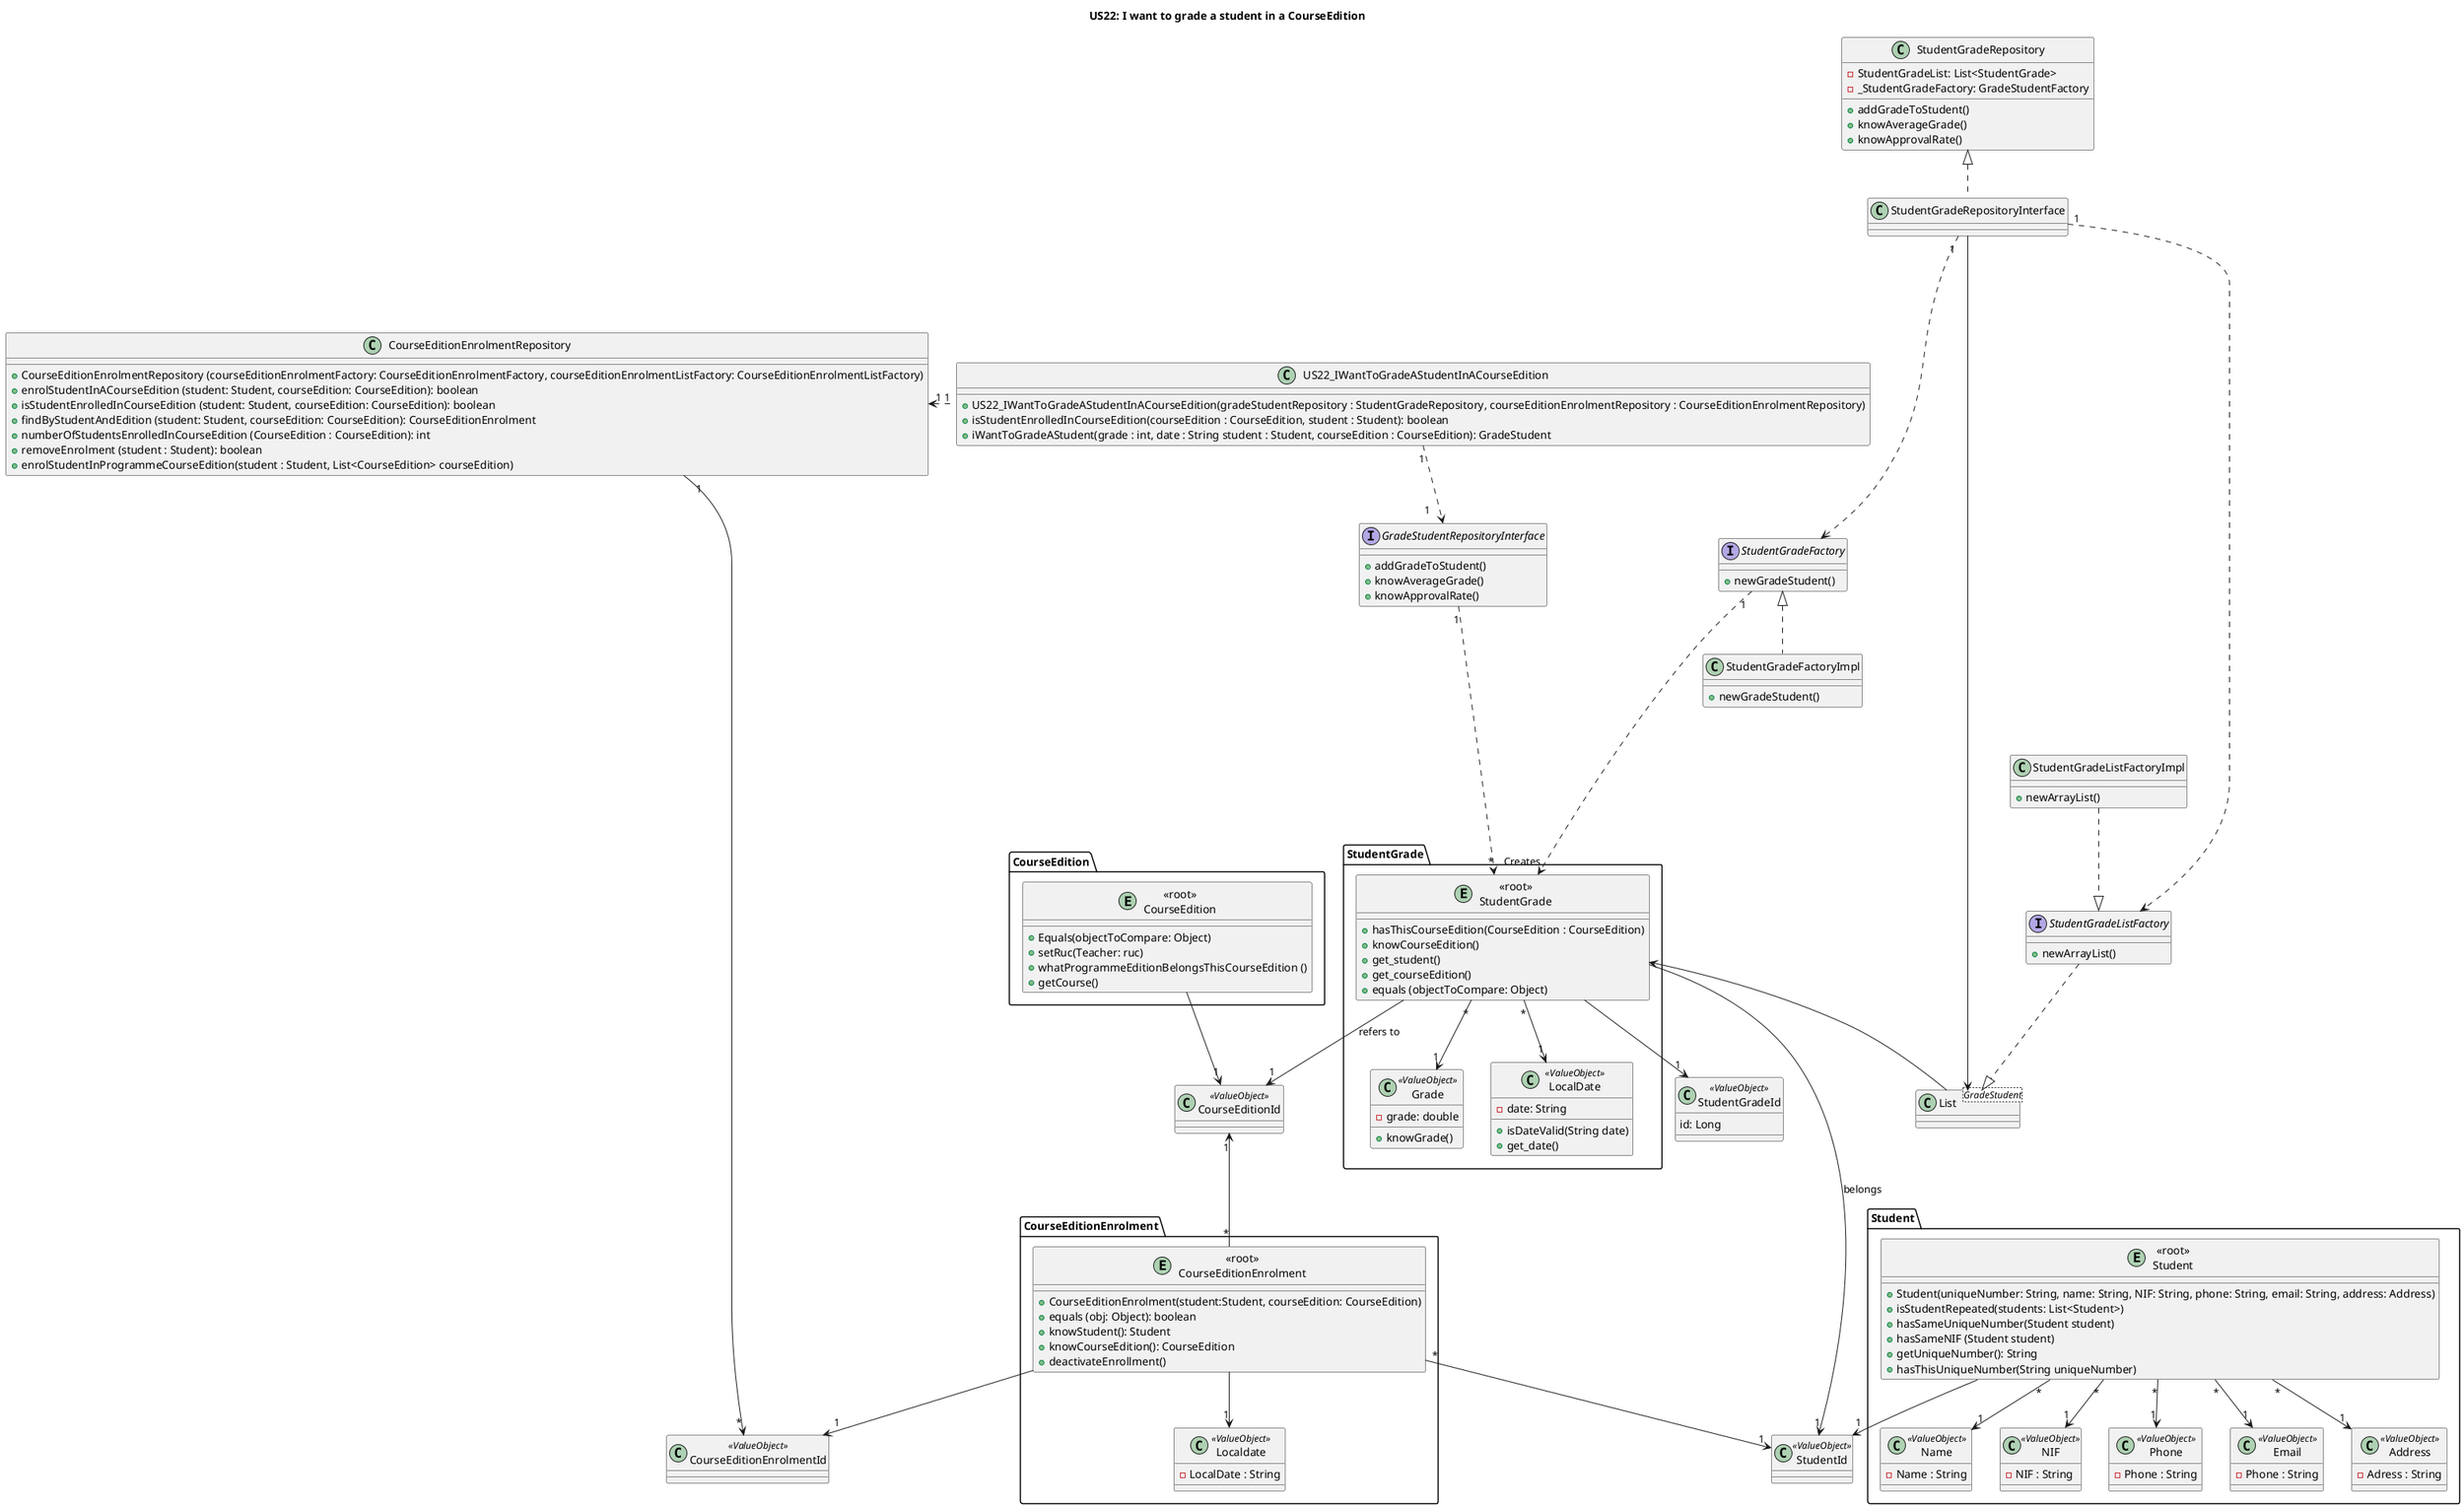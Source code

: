 @startuml
title US22: I want to grade a student in a CourseEdition
'left to right direction

class US22_IWantToGradeAStudentInACourseEdition {
    +US22_IWantToGradeAStudentInACourseEdition(gradeStudentRepository : StudentGradeRepository, courseEditionEnrolmentRepository : CourseEditionEnrolmentRepository)
    +isStudentEnrolledInCourseEdition(courseEdition : CourseEdition, student : Student): boolean
    +iWantToGradeAStudent(grade : int, date : String student : Student, courseEdition : CourseEdition): GradeStudent

}

class CourseEditionEnrolmentRepository {
    +CourseEditionEnrolmentRepository (courseEditionEnrolmentFactory: CourseEditionEnrolmentFactory, courseEditionEnrolmentListFactory: CourseEditionEnrolmentListFactory)
    +enrolStudentInACourseEdition (student: Student, courseEdition: CourseEdition): boolean
    +isStudentEnrolledInCourseEdition (student: Student, courseEdition: CourseEdition): boolean
    +findByStudentAndEdition (student: Student, courseEdition: CourseEdition): CourseEditionEnrolment
    +numberOfStudentsEnrolledInCourseEdition (CourseEdition : CourseEdition): int
    +removeEnrolment (student : Student): boolean
    +enrolStudentInProgrammeCourseEdition(student : Student, List<CourseEdition> courseEdition)
}


 class CourseEditionEnrolmentId <<ValueObject>> {

        }
package "CourseEditionEnrolment" {
entity "<<root>>\nCourseEditionEnrolment"  {
         +CourseEditionEnrolment(student:Student, courseEdition: CourseEdition)
         +equals (obj: Object): boolean
         +knowStudent(): Student
         +knowCourseEdition(): CourseEdition
         +deactivateEnrollment()

    }
    class Localdate <<ValueObject>> {
                    -LocalDate : String
                }
    }


class List<GradeStudent> {

}

package "StudentGrade" {
entity "<<root>>\nStudentGrade"  {
    +hasThisCourseEdition(CourseEdition : CourseEdition)
    +knowCourseEdition()
    +get_student()
    +get_courseEdition()
    +equals (objectToCompare: Object)

    }
    class Grade <<ValueObject>> {
        -grade: double
        +knowGrade()
    }
    class LocalDate <<ValueObject>> {
            -date: String
            +isDateValid(String date)
            +get_date()
        }
}

 class StudentGradeId <<ValueObject>> {
    id: Long
        }

class StudentGradeRepository {
    -StudentGradeList: List<StudentGrade>
    - _StudentGradeFactory: GradeStudentFactory
    +addGradeToStudent()
    +knowAverageGrade()
    +knowApprovalRate()
}

Interface GradeStudentRepositoryInterface {
    +addGradeToStudent()
    +knowAverageGrade()
    +knowApprovalRate()
}

interface StudentGradeFactory {
    +newGradeStudent()
}

interface StudentGradeListFactory {
    +newArrayList()
}

class StudentGradeListFactoryImpl {
    +newArrayList()
}

class StudentGradeFactoryImpl {
    +newGradeStudent()
}



class StudentId <<ValueObject>> {

            }

package "Student" {
entity "<<root>>\nStudent"  {
        +Student(uniqueNumber: String, name: String, NIF: String, phone: String, email: String, address: Address)
         +isStudentRepeated(students: List<Student>)
         +hasSameUniqueNumber(Student student)
         +hasSameNIF (Student student)
         +getUniqueNumber(): String
         +hasThisUniqueNumber(String uniqueNumber)

    }
    class Name <<ValueObject>> {
                -Name : String
            }
    class NIF <<ValueObject>> {
                 -NIF : String
            }
    class Phone <<ValueObject>> {
                     -Phone : String
                }
    class Email <<ValueObject>> {
                     -Phone : String
                    }
     class Address <<ValueObject>> {
                     -Adress : String
                        }
    }
    
class CourseEditionId <<ValueObject>> {

            }


package "CourseEdition" {
entity "<<root>>\nCourseEdition"  {
        +Equals(objectToCompare: Object)
      +setRuc(Teacher: ruc)
      +whatProgrammeEditionBelongsThisCourseEdition ()
      +getCourse()

    }
    }

"<<root>>\nCourseEditionEnrolment" --> "1" Localdate
"<<root>>\nStudent" "*" --> "1" Name
"<<root>>\nStudent" "*" --> "1" NIF
"<<root>>\nStudent" "*" --> "1" Email
"<<root>>\nStudent" "*" --> "1" Phone
"<<root>>\nStudent" "*" --> "1" Address
"<<root>>\nStudentGrade" "*" --> "1" Grade
"<<root>>\nStudentGrade" "*" --> "1" LocalDate
"<<root>>\nStudentGrade" --> "1" StudentId: belongs
"<<root>>\nStudentGrade" --> "1" CourseEditionId : refers to
StudentGradeRepositoryInterface "1" ....> StudentGradeFactory
StudentGradeFactory "1" ....> "Creates" "<<root>>\nStudentGrade"
StudentGradeRepositoryInterface "1" ....>  StudentGradeListFactory
StudentGradeListFactoryImpl ..|>  StudentGradeListFactory
StudentGradeFactory  <|..  StudentGradeFactoryImpl
StudentGradeRepository <|.. StudentGradeRepositoryInterface
StudentGradeListFactory ..|> List
"<<root>>\nStudentGrade" <-- List
List <-- StudentGradeRepositoryInterface
CourseEditionEnrolmentRepository "1" --> "*" CourseEditionEnrolmentId
"<<root>>\nCourseEditionEnrolment" "*" --> "1" StudentId
"<<root>>\nCourseEditionEnrolment" "*" -up-> "1" CourseEditionId
"<<root>>\nStudentGrade" --> "1" StudentGradeId
"<<root>>\nCourseEdition" --> "1" CourseEditionId
"<<root>>\nStudent" --> "1" StudentId
"<<root>>\nCourseEditionEnrolment" --> "1" CourseEditionEnrolmentId



GradeStudentRepositoryInterface "1" ....> "*" "<<root>>\nStudentGrade"


US22_IWantToGradeAStudentInACourseEdition "1" ..left..> "1    " CourseEditionEnrolmentRepository
US22_IWantToGradeAStudentInACourseEdition "1" ..> "1    " GradeStudentRepositoryInterface

@enduml